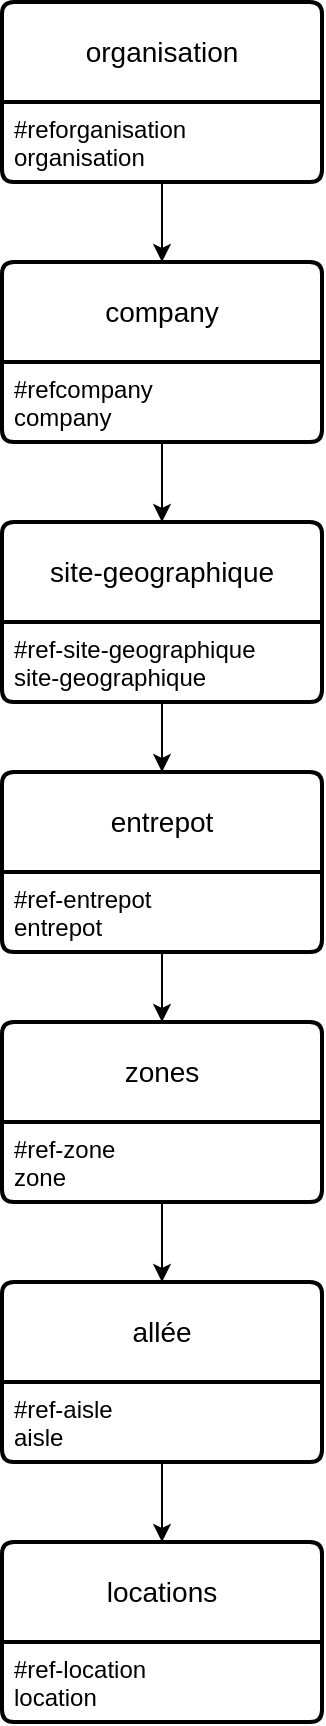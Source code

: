 <mxfile version="21.2.7" type="device">
  <diagram id="Nu_2B79WNzlarJoW-T3Y" name="Page-1">
    <mxGraphModel dx="1836" dy="928" grid="1" gridSize="10" guides="1" tooltips="1" connect="1" arrows="1" fold="1" page="1" pageScale="1" pageWidth="850" pageHeight="1100" math="0" shadow="0">
      <root>
        <mxCell id="0" />
        <mxCell id="1" parent="0" />
        <mxCell id="uT-C64DfwY5bM5UE6w2k-8" style="edgeStyle=orthogonalEdgeStyle;rounded=0;orthogonalLoop=1;jettySize=auto;html=1;exitX=0.5;exitY=1;exitDx=0;exitDy=0;entryX=0.5;entryY=0;entryDx=0;entryDy=0;" edge="1" parent="1" source="uT-C64DfwY5bM5UE6w2k-1" target="uT-C64DfwY5bM5UE6w2k-4">
          <mxGeometry relative="1" as="geometry" />
        </mxCell>
        <mxCell id="uT-C64DfwY5bM5UE6w2k-1" value="organisation" style="swimlane;childLayout=stackLayout;horizontal=1;startSize=50;horizontalStack=0;rounded=1;fontSize=14;fontStyle=0;strokeWidth=2;resizeParent=0;resizeLast=1;shadow=0;dashed=0;align=center;arcSize=4;whiteSpace=wrap;html=1;" vertex="1" parent="1">
          <mxGeometry x="180" y="120" width="160" height="90" as="geometry" />
        </mxCell>
        <mxCell id="uT-C64DfwY5bM5UE6w2k-2" value="#reforganisation&lt;br&gt;organisation" style="align=left;strokeColor=none;fillColor=none;spacingLeft=4;fontSize=12;verticalAlign=top;resizable=0;rotatable=0;part=1;html=1;" vertex="1" parent="uT-C64DfwY5bM5UE6w2k-1">
          <mxGeometry y="50" width="160" height="40" as="geometry" />
        </mxCell>
        <mxCell id="uT-C64DfwY5bM5UE6w2k-4" value="company" style="swimlane;childLayout=stackLayout;horizontal=1;startSize=50;horizontalStack=0;rounded=1;fontSize=14;fontStyle=0;strokeWidth=2;resizeParent=0;resizeLast=1;shadow=0;dashed=0;align=center;arcSize=4;whiteSpace=wrap;html=1;" vertex="1" parent="1">
          <mxGeometry x="180" y="250" width="160" height="90" as="geometry" />
        </mxCell>
        <mxCell id="uT-C64DfwY5bM5UE6w2k-5" value="#refcompany&lt;br&gt;company" style="align=left;strokeColor=none;fillColor=none;spacingLeft=4;fontSize=12;verticalAlign=top;resizable=0;rotatable=0;part=1;html=1;" vertex="1" parent="uT-C64DfwY5bM5UE6w2k-4">
          <mxGeometry y="50" width="160" height="40" as="geometry" />
        </mxCell>
        <mxCell id="uT-C64DfwY5bM5UE6w2k-6" value="site-geographique" style="swimlane;childLayout=stackLayout;horizontal=1;startSize=50;horizontalStack=0;rounded=1;fontSize=14;fontStyle=0;strokeWidth=2;resizeParent=0;resizeLast=1;shadow=0;dashed=0;align=center;arcSize=4;whiteSpace=wrap;html=1;" vertex="1" parent="1">
          <mxGeometry x="180" y="380" width="160" height="90" as="geometry" />
        </mxCell>
        <mxCell id="uT-C64DfwY5bM5UE6w2k-7" value="#ref-site-geographique&lt;br&gt;site-geographique" style="align=left;strokeColor=none;fillColor=none;spacingLeft=4;fontSize=12;verticalAlign=top;resizable=0;rotatable=0;part=1;html=1;" vertex="1" parent="uT-C64DfwY5bM5UE6w2k-6">
          <mxGeometry y="50" width="160" height="40" as="geometry" />
        </mxCell>
        <mxCell id="uT-C64DfwY5bM5UE6w2k-9" style="edgeStyle=orthogonalEdgeStyle;rounded=0;orthogonalLoop=1;jettySize=auto;html=1;exitX=0.5;exitY=1;exitDx=0;exitDy=0;entryX=0.5;entryY=0;entryDx=0;entryDy=0;" edge="1" parent="1" source="uT-C64DfwY5bM5UE6w2k-5" target="uT-C64DfwY5bM5UE6w2k-6">
          <mxGeometry relative="1" as="geometry" />
        </mxCell>
        <mxCell id="uT-C64DfwY5bM5UE6w2k-11" value="entrepot" style="swimlane;childLayout=stackLayout;horizontal=1;startSize=50;horizontalStack=0;rounded=1;fontSize=14;fontStyle=0;strokeWidth=2;resizeParent=0;resizeLast=1;shadow=0;dashed=0;align=center;arcSize=4;whiteSpace=wrap;html=1;" vertex="1" parent="1">
          <mxGeometry x="180" y="505" width="160" height="90" as="geometry" />
        </mxCell>
        <mxCell id="uT-C64DfwY5bM5UE6w2k-12" value="#ref-entrepot&lt;br&gt;entrepot" style="align=left;strokeColor=none;fillColor=none;spacingLeft=4;fontSize=12;verticalAlign=top;resizable=0;rotatable=0;part=1;html=1;" vertex="1" parent="uT-C64DfwY5bM5UE6w2k-11">
          <mxGeometry y="50" width="160" height="40" as="geometry" />
        </mxCell>
        <mxCell id="uT-C64DfwY5bM5UE6w2k-13" style="edgeStyle=orthogonalEdgeStyle;rounded=0;orthogonalLoop=1;jettySize=auto;html=1;exitX=0.5;exitY=1;exitDx=0;exitDy=0;entryX=0.5;entryY=0;entryDx=0;entryDy=0;" edge="1" parent="1" source="uT-C64DfwY5bM5UE6w2k-7" target="uT-C64DfwY5bM5UE6w2k-11">
          <mxGeometry relative="1" as="geometry" />
        </mxCell>
        <mxCell id="uT-C64DfwY5bM5UE6w2k-14" value="zones" style="swimlane;childLayout=stackLayout;horizontal=1;startSize=50;horizontalStack=0;rounded=1;fontSize=14;fontStyle=0;strokeWidth=2;resizeParent=0;resizeLast=1;shadow=0;dashed=0;align=center;arcSize=4;whiteSpace=wrap;html=1;" vertex="1" parent="1">
          <mxGeometry x="180" y="630" width="160" height="90" as="geometry" />
        </mxCell>
        <mxCell id="uT-C64DfwY5bM5UE6w2k-15" value="#ref-zone&lt;br&gt;zone" style="align=left;strokeColor=none;fillColor=none;spacingLeft=4;fontSize=12;verticalAlign=top;resizable=0;rotatable=0;part=1;html=1;" vertex="1" parent="uT-C64DfwY5bM5UE6w2k-14">
          <mxGeometry y="50" width="160" height="40" as="geometry" />
        </mxCell>
        <mxCell id="uT-C64DfwY5bM5UE6w2k-16" style="edgeStyle=orthogonalEdgeStyle;rounded=0;orthogonalLoop=1;jettySize=auto;html=1;exitX=0.5;exitY=1;exitDx=0;exitDy=0;entryX=0.5;entryY=0;entryDx=0;entryDy=0;" edge="1" parent="1" source="uT-C64DfwY5bM5UE6w2k-12" target="uT-C64DfwY5bM5UE6w2k-14">
          <mxGeometry relative="1" as="geometry" />
        </mxCell>
        <mxCell id="uT-C64DfwY5bM5UE6w2k-17" value="allée" style="swimlane;childLayout=stackLayout;horizontal=1;startSize=50;horizontalStack=0;rounded=1;fontSize=14;fontStyle=0;strokeWidth=2;resizeParent=0;resizeLast=1;shadow=0;dashed=0;align=center;arcSize=4;whiteSpace=wrap;html=1;" vertex="1" parent="1">
          <mxGeometry x="180" y="760" width="160" height="90" as="geometry" />
        </mxCell>
        <mxCell id="uT-C64DfwY5bM5UE6w2k-18" value="#ref-aisle&lt;br&gt;aisle" style="align=left;strokeColor=none;fillColor=none;spacingLeft=4;fontSize=12;verticalAlign=top;resizable=0;rotatable=0;part=1;html=1;" vertex="1" parent="uT-C64DfwY5bM5UE6w2k-17">
          <mxGeometry y="50" width="160" height="40" as="geometry" />
        </mxCell>
        <mxCell id="uT-C64DfwY5bM5UE6w2k-19" style="edgeStyle=orthogonalEdgeStyle;rounded=0;orthogonalLoop=1;jettySize=auto;html=1;exitX=0.5;exitY=1;exitDx=0;exitDy=0;" edge="1" parent="1" source="uT-C64DfwY5bM5UE6w2k-15" target="uT-C64DfwY5bM5UE6w2k-17">
          <mxGeometry relative="1" as="geometry" />
        </mxCell>
        <mxCell id="uT-C64DfwY5bM5UE6w2k-20" value="locations" style="swimlane;childLayout=stackLayout;horizontal=1;startSize=50;horizontalStack=0;rounded=1;fontSize=14;fontStyle=0;strokeWidth=2;resizeParent=0;resizeLast=1;shadow=0;dashed=0;align=center;arcSize=4;whiteSpace=wrap;html=1;" vertex="1" parent="1">
          <mxGeometry x="180" y="890" width="160" height="90" as="geometry" />
        </mxCell>
        <mxCell id="uT-C64DfwY5bM5UE6w2k-21" value="#ref-location&lt;br&gt;location" style="align=left;strokeColor=none;fillColor=none;spacingLeft=4;fontSize=12;verticalAlign=top;resizable=0;rotatable=0;part=1;html=1;" vertex="1" parent="uT-C64DfwY5bM5UE6w2k-20">
          <mxGeometry y="50" width="160" height="40" as="geometry" />
        </mxCell>
        <mxCell id="uT-C64DfwY5bM5UE6w2k-22" style="edgeStyle=orthogonalEdgeStyle;rounded=0;orthogonalLoop=1;jettySize=auto;html=1;exitX=0.5;exitY=1;exitDx=0;exitDy=0;" edge="1" parent="1" source="uT-C64DfwY5bM5UE6w2k-18" target="uT-C64DfwY5bM5UE6w2k-20">
          <mxGeometry relative="1" as="geometry" />
        </mxCell>
      </root>
    </mxGraphModel>
  </diagram>
</mxfile>
